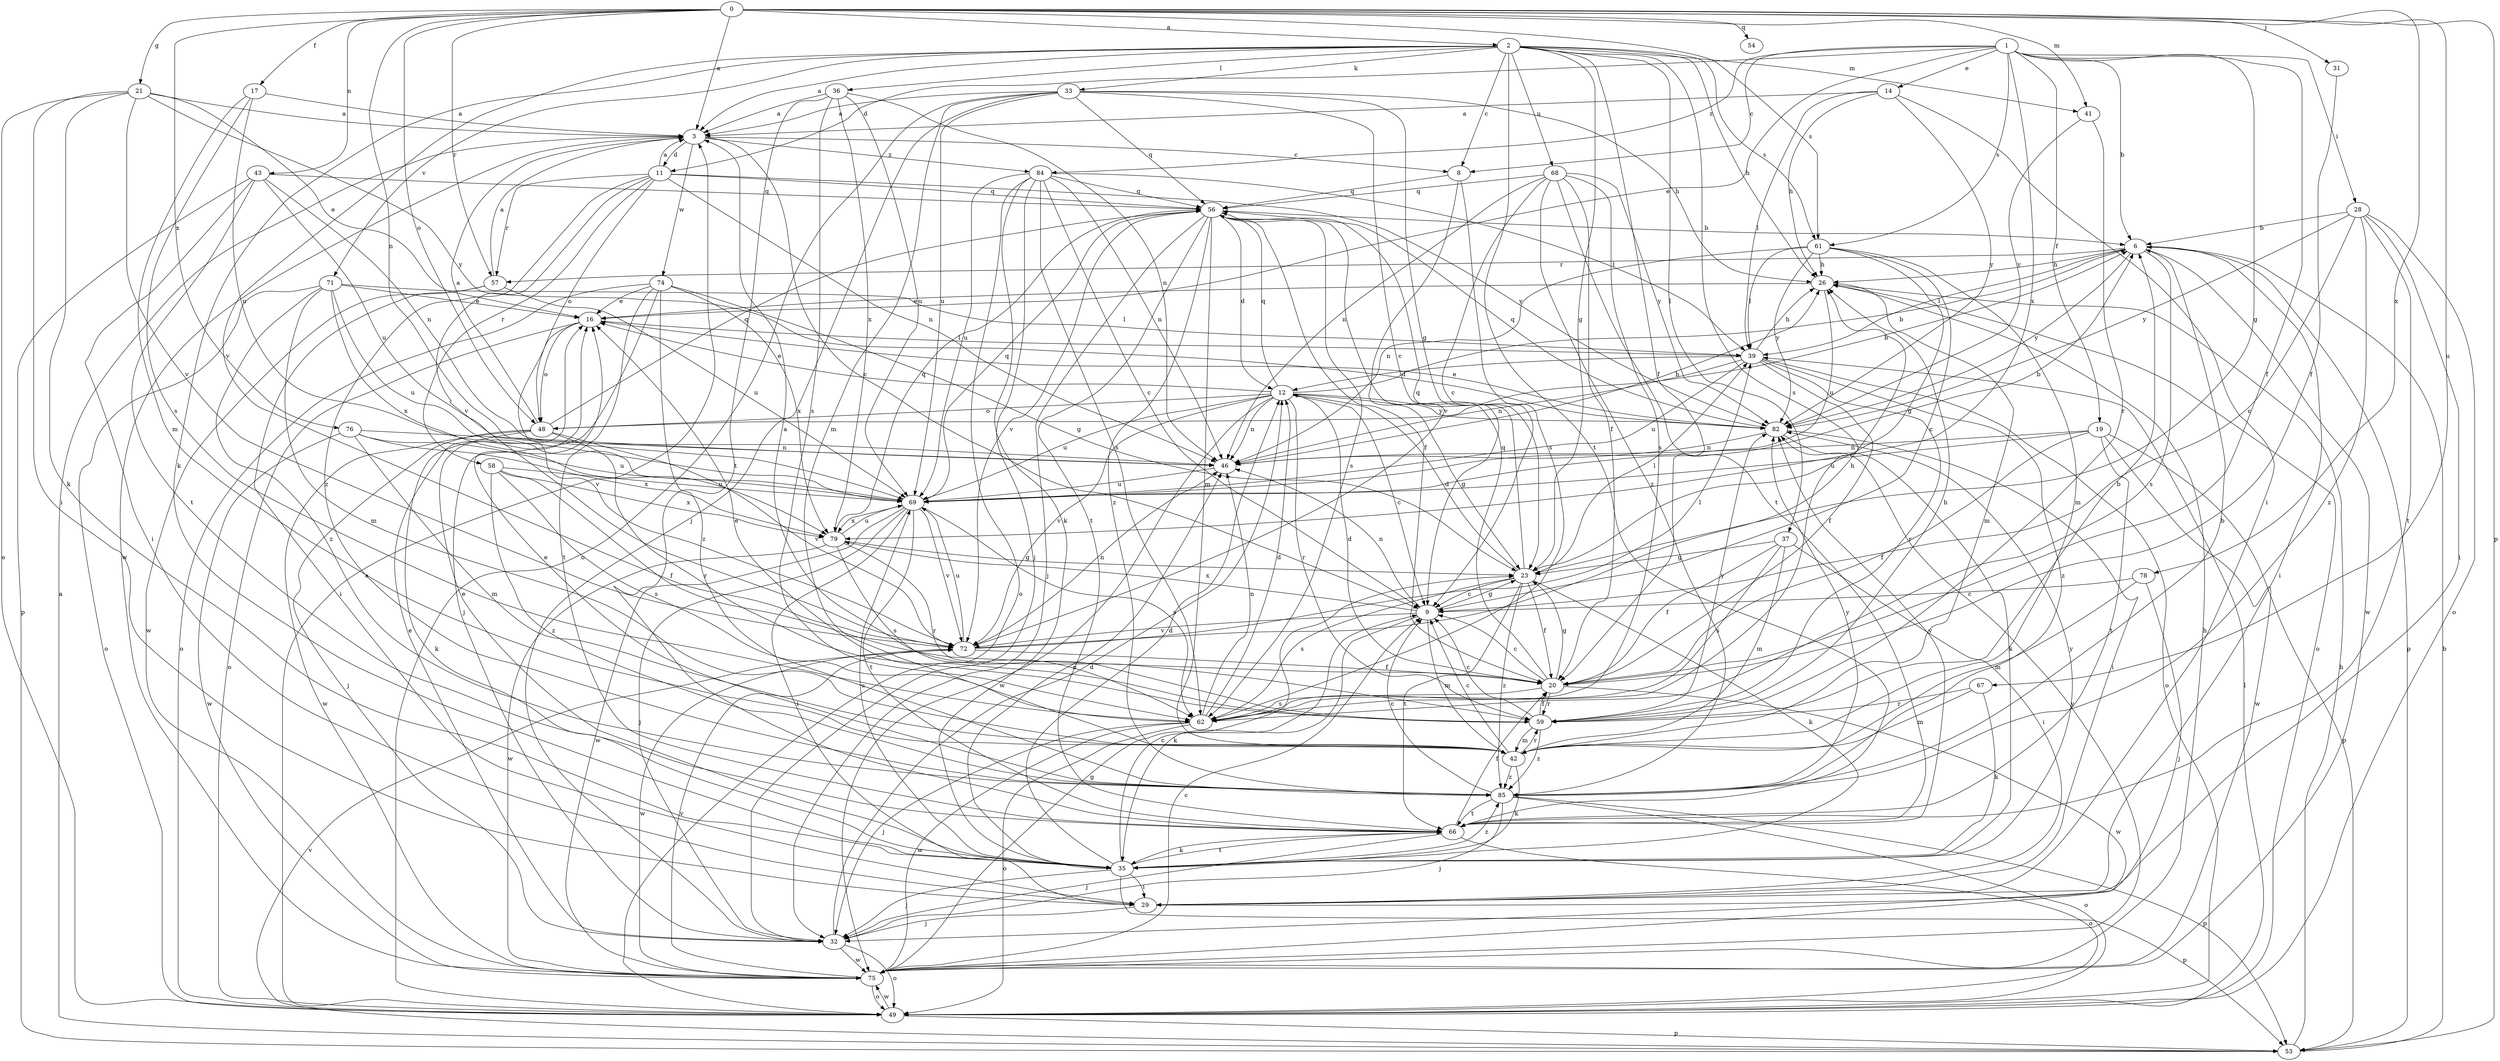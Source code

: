 strict digraph  {
0;
1;
2;
3;
6;
8;
9;
11;
12;
14;
16;
17;
19;
20;
21;
23;
26;
28;
29;
31;
32;
33;
35;
36;
37;
39;
41;
42;
43;
46;
48;
49;
53;
54;
56;
57;
58;
59;
61;
62;
66;
67;
68;
69;
71;
72;
74;
75;
76;
78;
79;
82;
84;
85;
0 -> 2  [label=a];
0 -> 3  [label=a];
0 -> 17  [label=f];
0 -> 21  [label=g];
0 -> 31  [label=j];
0 -> 41  [label=m];
0 -> 43  [label=n];
0 -> 46  [label=n];
0 -> 48  [label=o];
0 -> 53  [label=p];
0 -> 54  [label=q];
0 -> 57  [label=r];
0 -> 61  [label=s];
0 -> 67  [label=u];
0 -> 76  [label=x];
0 -> 78  [label=x];
1 -> 6  [label=b];
1 -> 8  [label=c];
1 -> 11  [label=d];
1 -> 14  [label=e];
1 -> 16  [label=e];
1 -> 19  [label=f];
1 -> 20  [label=f];
1 -> 23  [label=g];
1 -> 28  [label=i];
1 -> 61  [label=s];
1 -> 79  [label=x];
1 -> 84  [label=z];
2 -> 3  [label=a];
2 -> 8  [label=c];
2 -> 20  [label=f];
2 -> 23  [label=g];
2 -> 26  [label=h];
2 -> 33  [label=k];
2 -> 35  [label=k];
2 -> 36  [label=l];
2 -> 37  [label=l];
2 -> 41  [label=m];
2 -> 61  [label=s];
2 -> 62  [label=s];
2 -> 66  [label=t];
2 -> 68  [label=u];
2 -> 71  [label=v];
2 -> 72  [label=v];
3 -> 8  [label=c];
3 -> 9  [label=c];
3 -> 11  [label=d];
3 -> 74  [label=w];
3 -> 75  [label=w];
3 -> 84  [label=z];
6 -> 26  [label=h];
6 -> 29  [label=i];
6 -> 39  [label=l];
6 -> 53  [label=p];
6 -> 57  [label=r];
6 -> 62  [label=s];
6 -> 75  [label=w];
6 -> 82  [label=y];
8 -> 56  [label=q];
8 -> 62  [label=s];
8 -> 72  [label=v];
9 -> 23  [label=g];
9 -> 35  [label=k];
9 -> 42  [label=m];
9 -> 46  [label=n];
9 -> 72  [label=v];
9 -> 79  [label=x];
11 -> 3  [label=a];
11 -> 46  [label=n];
11 -> 48  [label=o];
11 -> 56  [label=q];
11 -> 57  [label=r];
11 -> 58  [label=r];
11 -> 72  [label=v];
11 -> 82  [label=y];
11 -> 85  [label=z];
12 -> 6  [label=b];
12 -> 9  [label=c];
12 -> 16  [label=e];
12 -> 23  [label=g];
12 -> 46  [label=n];
12 -> 48  [label=o];
12 -> 56  [label=q];
12 -> 59  [label=r];
12 -> 69  [label=u];
12 -> 72  [label=v];
12 -> 75  [label=w];
12 -> 82  [label=y];
14 -> 3  [label=a];
14 -> 26  [label=h];
14 -> 29  [label=i];
14 -> 39  [label=l];
14 -> 82  [label=y];
16 -> 39  [label=l];
16 -> 48  [label=o];
16 -> 49  [label=o];
16 -> 72  [label=v];
17 -> 3  [label=a];
17 -> 42  [label=m];
17 -> 62  [label=s];
17 -> 69  [label=u];
19 -> 20  [label=f];
19 -> 46  [label=n];
19 -> 53  [label=p];
19 -> 66  [label=t];
19 -> 69  [label=u];
19 -> 75  [label=w];
20 -> 9  [label=c];
20 -> 12  [label=d];
20 -> 23  [label=g];
20 -> 56  [label=q];
20 -> 59  [label=r];
20 -> 62  [label=s];
20 -> 75  [label=w];
21 -> 3  [label=a];
21 -> 16  [label=e];
21 -> 29  [label=i];
21 -> 35  [label=k];
21 -> 49  [label=o];
21 -> 72  [label=v];
21 -> 82  [label=y];
23 -> 9  [label=c];
23 -> 12  [label=d];
23 -> 20  [label=f];
23 -> 35  [label=k];
23 -> 39  [label=l];
23 -> 56  [label=q];
23 -> 62  [label=s];
23 -> 66  [label=t];
23 -> 85  [label=z];
26 -> 16  [label=e];
26 -> 42  [label=m];
26 -> 49  [label=o];
26 -> 69  [label=u];
28 -> 6  [label=b];
28 -> 9  [label=c];
28 -> 29  [label=i];
28 -> 49  [label=o];
28 -> 66  [label=t];
28 -> 82  [label=y];
28 -> 85  [label=z];
29 -> 32  [label=j];
31 -> 20  [label=f];
32 -> 12  [label=d];
32 -> 16  [label=e];
32 -> 49  [label=o];
32 -> 75  [label=w];
33 -> 3  [label=a];
33 -> 9  [label=c];
33 -> 23  [label=g];
33 -> 26  [label=h];
33 -> 32  [label=j];
33 -> 42  [label=m];
33 -> 49  [label=o];
33 -> 56  [label=q];
33 -> 69  [label=u];
35 -> 9  [label=c];
35 -> 12  [label=d];
35 -> 16  [label=e];
35 -> 29  [label=i];
35 -> 32  [label=j];
35 -> 46  [label=n];
35 -> 53  [label=p];
35 -> 66  [label=t];
35 -> 69  [label=u];
35 -> 82  [label=y];
35 -> 85  [label=z];
36 -> 3  [label=a];
36 -> 46  [label=n];
36 -> 62  [label=s];
36 -> 66  [label=t];
36 -> 69  [label=u];
36 -> 79  [label=x];
37 -> 20  [label=f];
37 -> 23  [label=g];
37 -> 29  [label=i];
37 -> 42  [label=m];
37 -> 62  [label=s];
39 -> 12  [label=d];
39 -> 20  [label=f];
39 -> 26  [label=h];
39 -> 46  [label=n];
39 -> 49  [label=o];
39 -> 59  [label=r];
39 -> 69  [label=u];
39 -> 85  [label=z];
41 -> 59  [label=r];
41 -> 82  [label=y];
42 -> 9  [label=c];
42 -> 35  [label=k];
42 -> 59  [label=r];
42 -> 85  [label=z];
43 -> 29  [label=i];
43 -> 46  [label=n];
43 -> 53  [label=p];
43 -> 56  [label=q];
43 -> 66  [label=t];
43 -> 69  [label=u];
46 -> 26  [label=h];
46 -> 69  [label=u];
48 -> 3  [label=a];
48 -> 6  [label=b];
48 -> 32  [label=j];
48 -> 35  [label=k];
48 -> 56  [label=q];
48 -> 59  [label=r];
48 -> 72  [label=v];
48 -> 75  [label=w];
49 -> 3  [label=a];
49 -> 39  [label=l];
49 -> 53  [label=p];
49 -> 75  [label=w];
53 -> 3  [label=a];
53 -> 6  [label=b];
53 -> 26  [label=h];
53 -> 72  [label=v];
56 -> 6  [label=b];
56 -> 12  [label=d];
56 -> 20  [label=f];
56 -> 32  [label=j];
56 -> 42  [label=m];
56 -> 62  [label=s];
56 -> 66  [label=t];
56 -> 72  [label=v];
56 -> 85  [label=z];
57 -> 3  [label=a];
57 -> 29  [label=i];
57 -> 69  [label=u];
57 -> 75  [label=w];
58 -> 20  [label=f];
58 -> 62  [label=s];
58 -> 69  [label=u];
58 -> 79  [label=x];
58 -> 85  [label=z];
59 -> 3  [label=a];
59 -> 6  [label=b];
59 -> 9  [label=c];
59 -> 16  [label=e];
59 -> 20  [label=f];
59 -> 26  [label=h];
59 -> 42  [label=m];
59 -> 82  [label=y];
59 -> 85  [label=z];
61 -> 9  [label=c];
61 -> 23  [label=g];
61 -> 26  [label=h];
61 -> 39  [label=l];
61 -> 42  [label=m];
61 -> 46  [label=n];
61 -> 82  [label=y];
62 -> 12  [label=d];
62 -> 32  [label=j];
62 -> 46  [label=n];
62 -> 49  [label=o];
62 -> 75  [label=w];
66 -> 20  [label=f];
66 -> 32  [label=j];
66 -> 35  [label=k];
66 -> 49  [label=o];
66 -> 82  [label=y];
67 -> 35  [label=k];
67 -> 42  [label=m];
67 -> 59  [label=r];
68 -> 9  [label=c];
68 -> 20  [label=f];
68 -> 46  [label=n];
68 -> 56  [label=q];
68 -> 62  [label=s];
68 -> 66  [label=t];
68 -> 82  [label=y];
68 -> 85  [label=z];
69 -> 6  [label=b];
69 -> 29  [label=i];
69 -> 32  [label=j];
69 -> 56  [label=q];
69 -> 62  [label=s];
69 -> 66  [label=t];
69 -> 72  [label=v];
69 -> 75  [label=w];
69 -> 79  [label=x];
71 -> 16  [label=e];
71 -> 39  [label=l];
71 -> 42  [label=m];
71 -> 49  [label=o];
71 -> 69  [label=u];
71 -> 79  [label=x];
71 -> 85  [label=z];
72 -> 20  [label=f];
72 -> 26  [label=h];
72 -> 39  [label=l];
72 -> 46  [label=n];
72 -> 69  [label=u];
72 -> 75  [label=w];
74 -> 16  [label=e];
74 -> 23  [label=g];
74 -> 32  [label=j];
74 -> 49  [label=o];
74 -> 66  [label=t];
74 -> 79  [label=x];
74 -> 85  [label=z];
75 -> 9  [label=c];
75 -> 23  [label=g];
75 -> 26  [label=h];
75 -> 49  [label=o];
75 -> 72  [label=v];
75 -> 82  [label=y];
76 -> 42  [label=m];
76 -> 46  [label=n];
76 -> 69  [label=u];
76 -> 75  [label=w];
76 -> 79  [label=x];
78 -> 9  [label=c];
78 -> 32  [label=j];
78 -> 42  [label=m];
79 -> 23  [label=g];
79 -> 56  [label=q];
79 -> 59  [label=r];
79 -> 62  [label=s];
79 -> 69  [label=u];
79 -> 75  [label=w];
82 -> 16  [label=e];
82 -> 29  [label=i];
82 -> 35  [label=k];
82 -> 46  [label=n];
82 -> 56  [label=q];
84 -> 9  [label=c];
84 -> 32  [label=j];
84 -> 35  [label=k];
84 -> 39  [label=l];
84 -> 46  [label=n];
84 -> 49  [label=o];
84 -> 56  [label=q];
84 -> 62  [label=s];
84 -> 69  [label=u];
85 -> 6  [label=b];
85 -> 9  [label=c];
85 -> 16  [label=e];
85 -> 32  [label=j];
85 -> 49  [label=o];
85 -> 53  [label=p];
85 -> 66  [label=t];
85 -> 82  [label=y];
}
